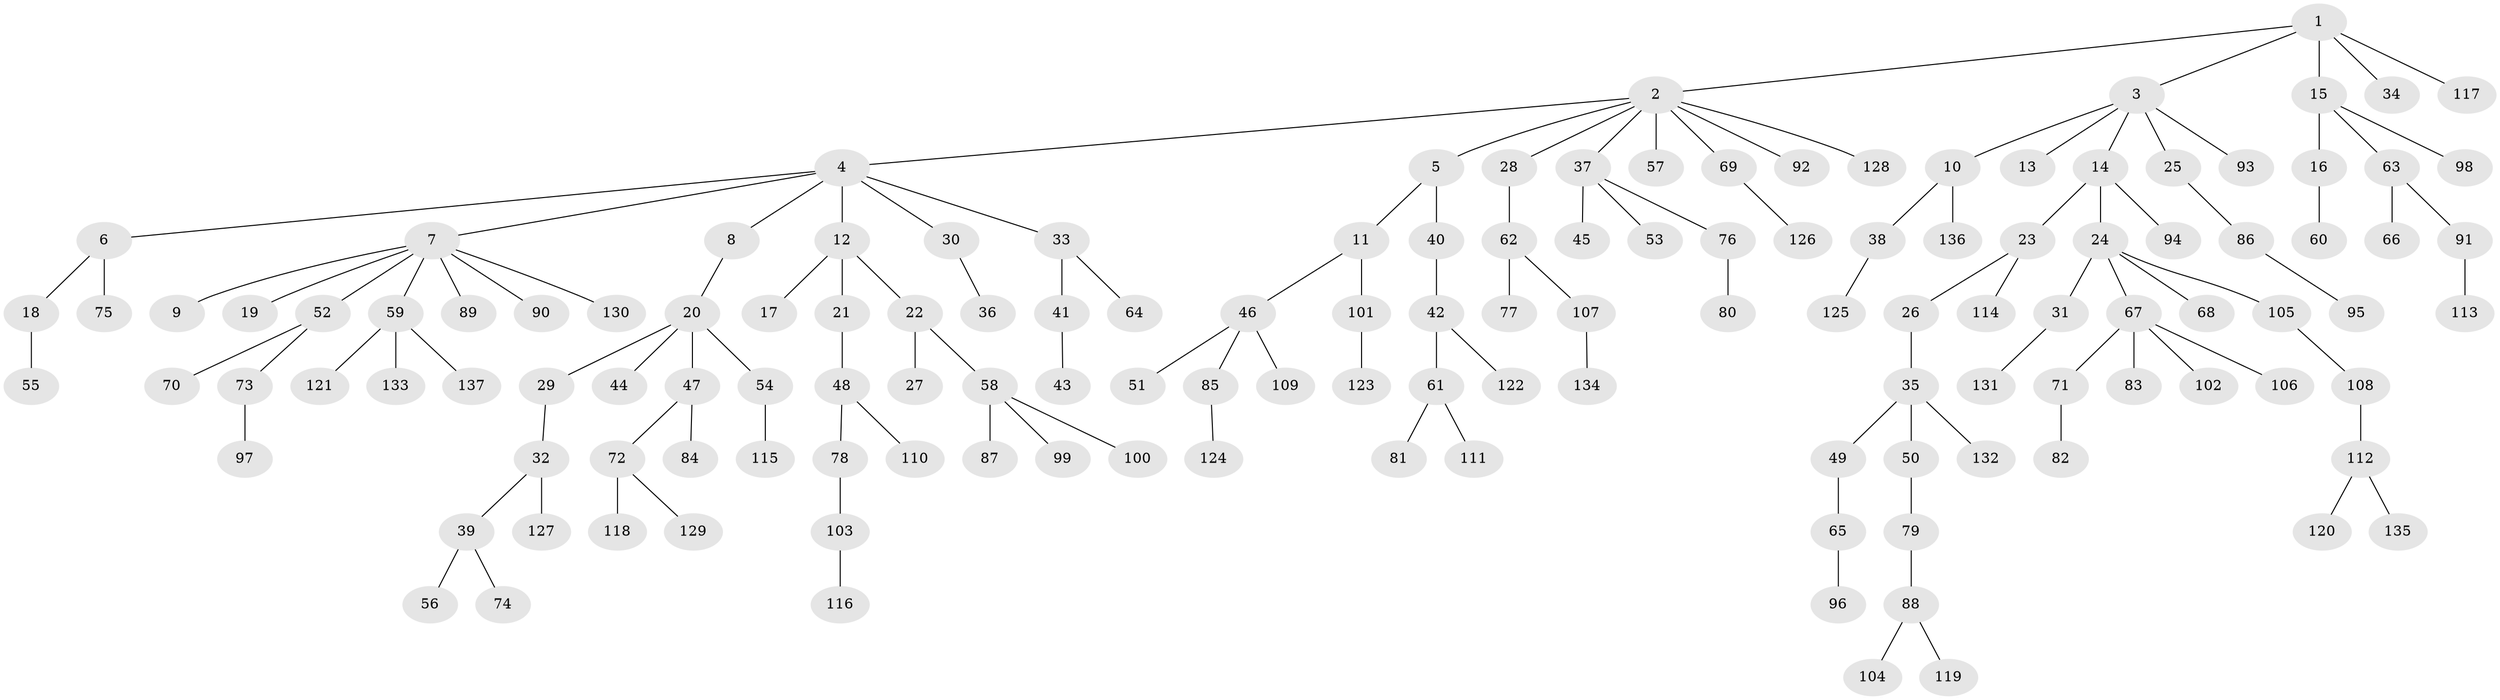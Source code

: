 // Generated by graph-tools (version 1.1) at 2025/02/03/09/25 03:02:23]
// undirected, 137 vertices, 136 edges
graph export_dot {
graph [start="1"]
  node [color=gray90,style=filled];
  1;
  2;
  3;
  4;
  5;
  6;
  7;
  8;
  9;
  10;
  11;
  12;
  13;
  14;
  15;
  16;
  17;
  18;
  19;
  20;
  21;
  22;
  23;
  24;
  25;
  26;
  27;
  28;
  29;
  30;
  31;
  32;
  33;
  34;
  35;
  36;
  37;
  38;
  39;
  40;
  41;
  42;
  43;
  44;
  45;
  46;
  47;
  48;
  49;
  50;
  51;
  52;
  53;
  54;
  55;
  56;
  57;
  58;
  59;
  60;
  61;
  62;
  63;
  64;
  65;
  66;
  67;
  68;
  69;
  70;
  71;
  72;
  73;
  74;
  75;
  76;
  77;
  78;
  79;
  80;
  81;
  82;
  83;
  84;
  85;
  86;
  87;
  88;
  89;
  90;
  91;
  92;
  93;
  94;
  95;
  96;
  97;
  98;
  99;
  100;
  101;
  102;
  103;
  104;
  105;
  106;
  107;
  108;
  109;
  110;
  111;
  112;
  113;
  114;
  115;
  116;
  117;
  118;
  119;
  120;
  121;
  122;
  123;
  124;
  125;
  126;
  127;
  128;
  129;
  130;
  131;
  132;
  133;
  134;
  135;
  136;
  137;
  1 -- 2;
  1 -- 3;
  1 -- 15;
  1 -- 34;
  1 -- 117;
  2 -- 4;
  2 -- 5;
  2 -- 28;
  2 -- 37;
  2 -- 57;
  2 -- 69;
  2 -- 92;
  2 -- 128;
  3 -- 10;
  3 -- 13;
  3 -- 14;
  3 -- 25;
  3 -- 93;
  4 -- 6;
  4 -- 7;
  4 -- 8;
  4 -- 12;
  4 -- 30;
  4 -- 33;
  5 -- 11;
  5 -- 40;
  6 -- 18;
  6 -- 75;
  7 -- 9;
  7 -- 19;
  7 -- 52;
  7 -- 59;
  7 -- 89;
  7 -- 90;
  7 -- 130;
  8 -- 20;
  10 -- 38;
  10 -- 136;
  11 -- 46;
  11 -- 101;
  12 -- 17;
  12 -- 21;
  12 -- 22;
  14 -- 23;
  14 -- 24;
  14 -- 94;
  15 -- 16;
  15 -- 63;
  15 -- 98;
  16 -- 60;
  18 -- 55;
  20 -- 29;
  20 -- 44;
  20 -- 47;
  20 -- 54;
  21 -- 48;
  22 -- 27;
  22 -- 58;
  23 -- 26;
  23 -- 114;
  24 -- 31;
  24 -- 67;
  24 -- 68;
  24 -- 105;
  25 -- 86;
  26 -- 35;
  28 -- 62;
  29 -- 32;
  30 -- 36;
  31 -- 131;
  32 -- 39;
  32 -- 127;
  33 -- 41;
  33 -- 64;
  35 -- 49;
  35 -- 50;
  35 -- 132;
  37 -- 45;
  37 -- 53;
  37 -- 76;
  38 -- 125;
  39 -- 56;
  39 -- 74;
  40 -- 42;
  41 -- 43;
  42 -- 61;
  42 -- 122;
  46 -- 51;
  46 -- 85;
  46 -- 109;
  47 -- 72;
  47 -- 84;
  48 -- 78;
  48 -- 110;
  49 -- 65;
  50 -- 79;
  52 -- 70;
  52 -- 73;
  54 -- 115;
  58 -- 87;
  58 -- 99;
  58 -- 100;
  59 -- 121;
  59 -- 133;
  59 -- 137;
  61 -- 81;
  61 -- 111;
  62 -- 77;
  62 -- 107;
  63 -- 66;
  63 -- 91;
  65 -- 96;
  67 -- 71;
  67 -- 83;
  67 -- 102;
  67 -- 106;
  69 -- 126;
  71 -- 82;
  72 -- 118;
  72 -- 129;
  73 -- 97;
  76 -- 80;
  78 -- 103;
  79 -- 88;
  85 -- 124;
  86 -- 95;
  88 -- 104;
  88 -- 119;
  91 -- 113;
  101 -- 123;
  103 -- 116;
  105 -- 108;
  107 -- 134;
  108 -- 112;
  112 -- 120;
  112 -- 135;
}
